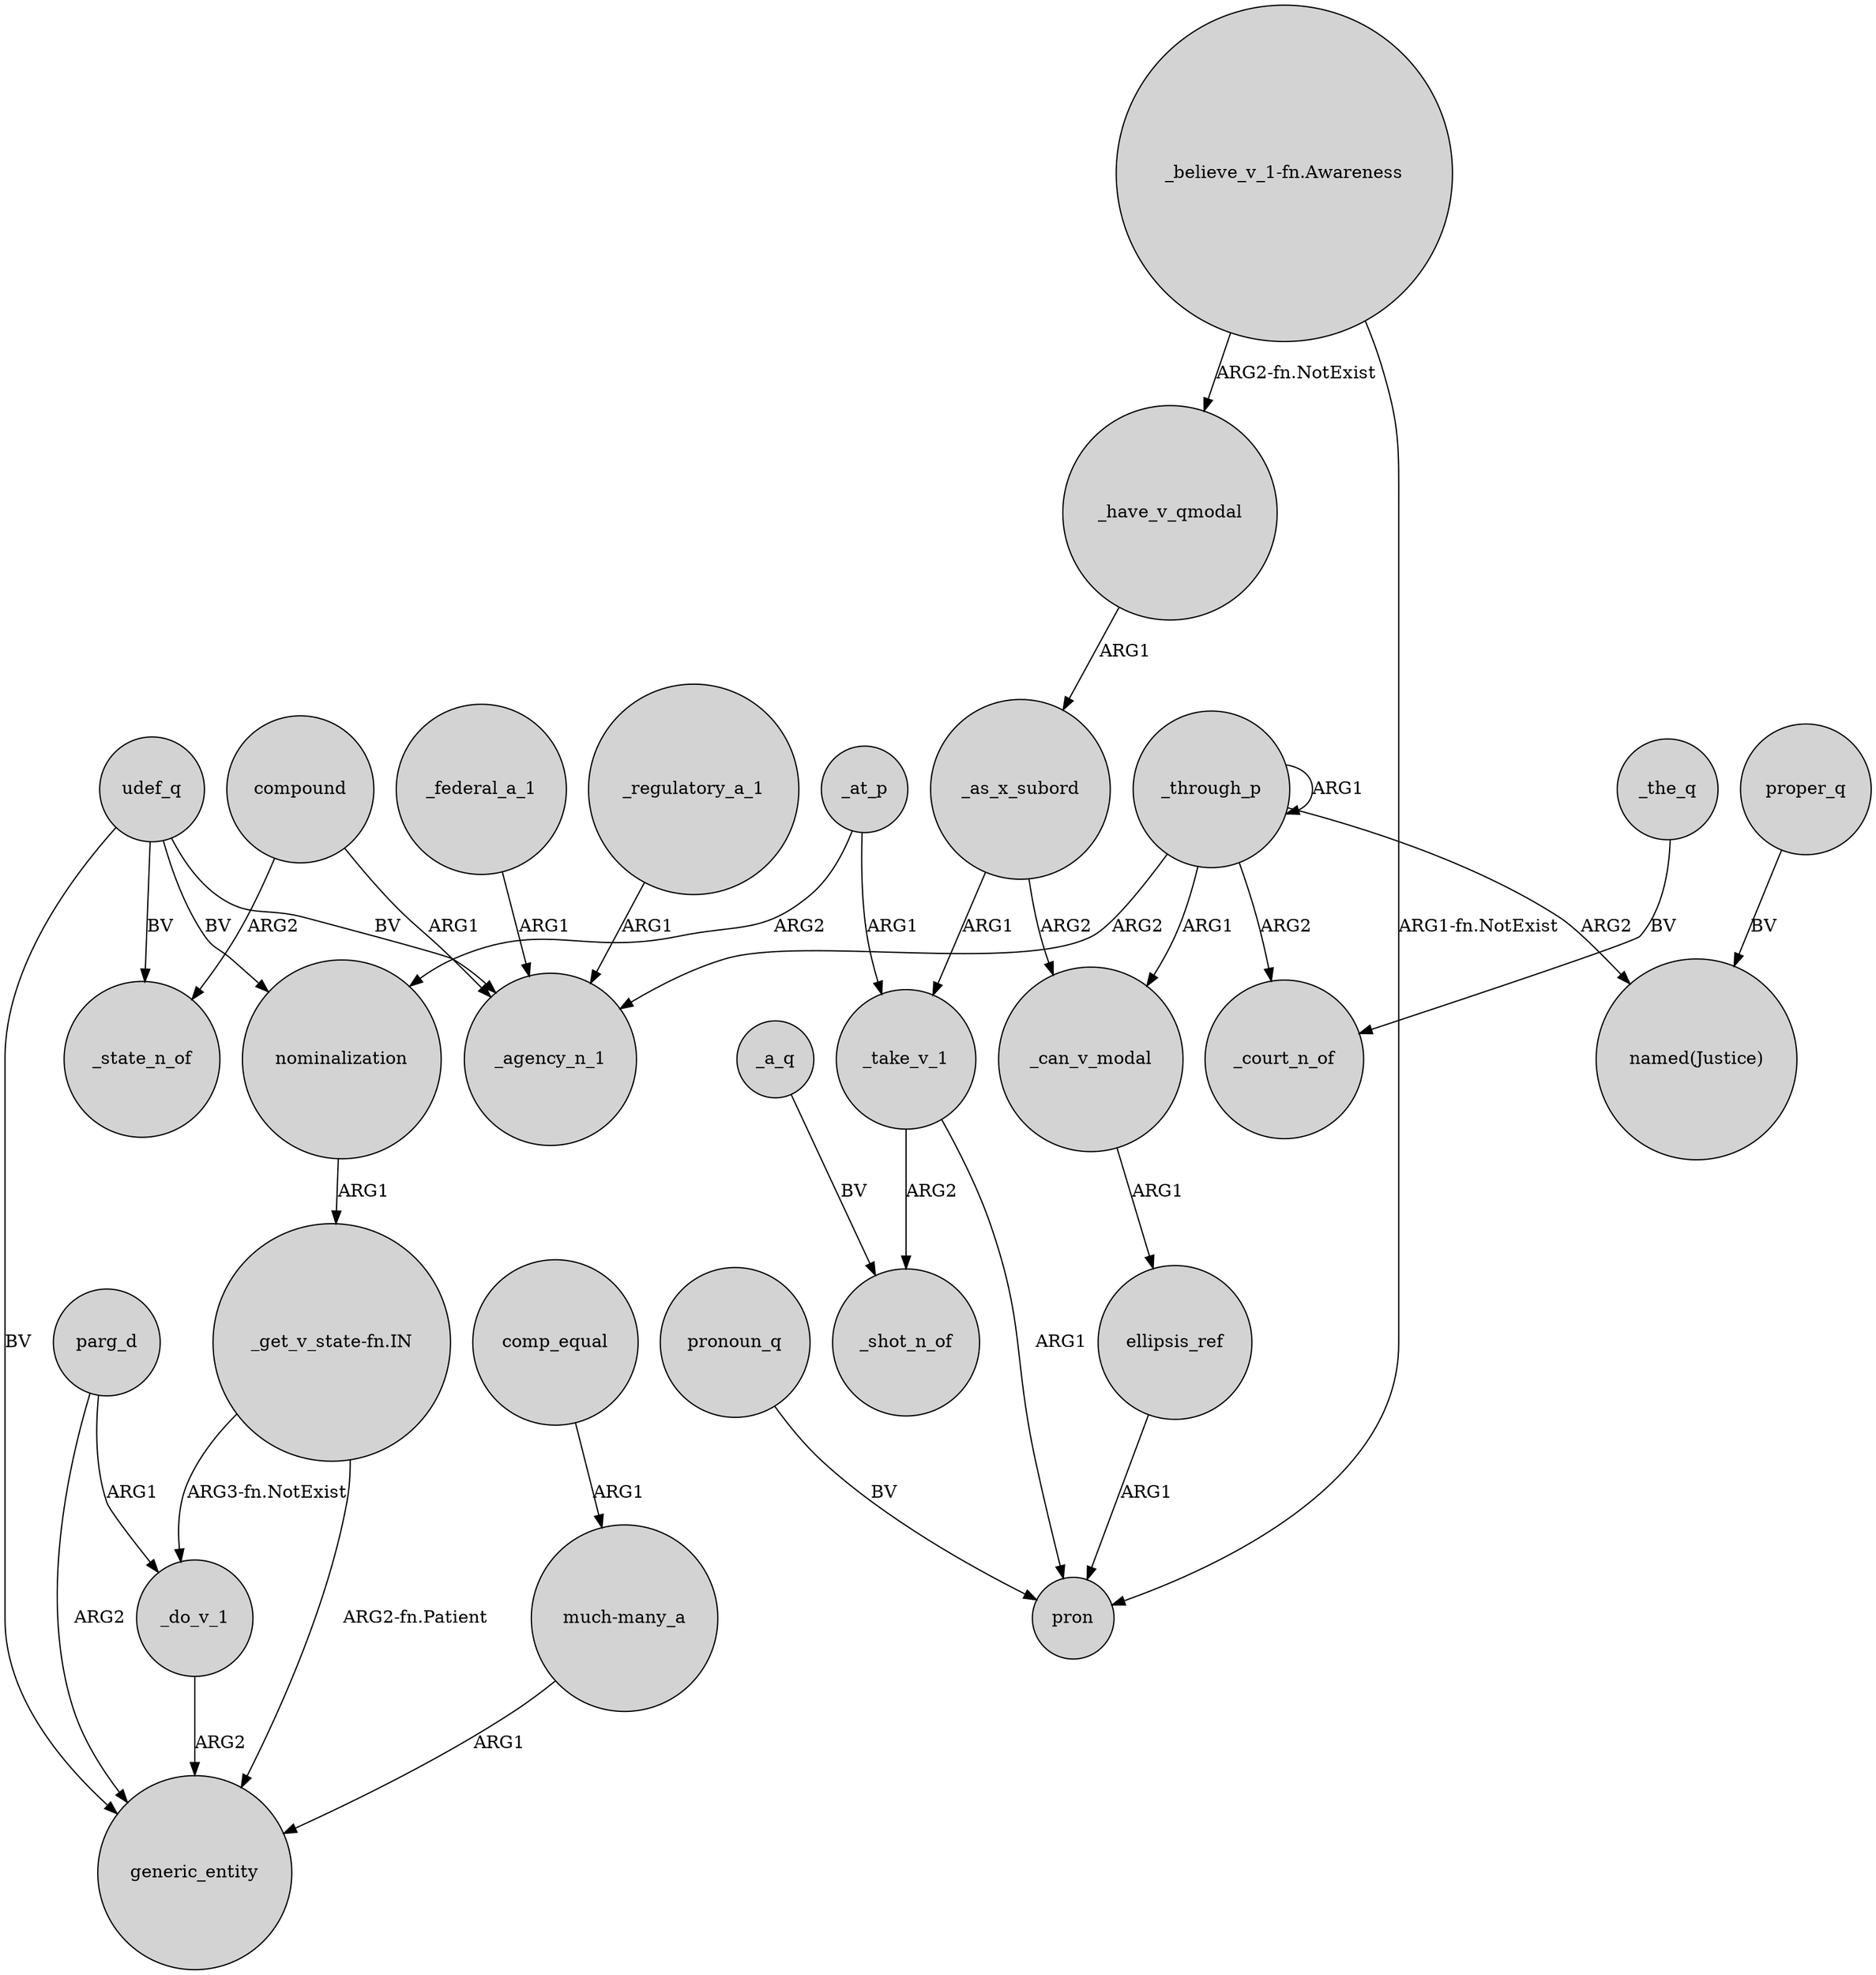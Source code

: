 digraph {
	node [shape=circle style=filled]
	"_get_v_state-fn.IN" -> generic_entity [label="ARG2-fn.Patient"]
	parg_d -> _do_v_1 [label=ARG1]
	compound -> _agency_n_1 [label=ARG1]
	udef_q -> generic_entity [label=BV]
	_take_v_1 -> _shot_n_of [label=ARG2]
	"_get_v_state-fn.IN" -> _do_v_1 [label="ARG3-fn.NotExist"]
	_through_p -> "named(Justice)" [label=ARG2]
	_through_p -> _can_v_modal [label=ARG1]
	"much-many_a" -> generic_entity [label=ARG1]
	parg_d -> generic_entity [label=ARG2]
	udef_q -> _state_n_of [label=BV]
	_as_x_subord -> _can_v_modal [label=ARG2]
	_the_q -> _court_n_of [label=BV]
	_have_v_qmodal -> _as_x_subord [label=ARG1]
	_at_p -> _take_v_1 [label=ARG1]
	comp_equal -> "much-many_a" [label=ARG1]
	"_believe_v_1-fn.Awareness" -> _have_v_qmodal [label="ARG2-fn.NotExist"]
	ellipsis_ref -> pron [label=ARG1]
	_through_p -> _agency_n_1 [label=ARG2]
	compound -> _state_n_of [label=ARG2]
	_take_v_1 -> pron [label=ARG1]
	_a_q -> _shot_n_of [label=BV]
	_do_v_1 -> generic_entity [label=ARG2]
	_through_p -> _through_p [label=ARG1]
	pronoun_q -> pron [label=BV]
	proper_q -> "named(Justice)" [label=BV]
	_regulatory_a_1 -> _agency_n_1 [label=ARG1]
	nominalization -> "_get_v_state-fn.IN" [label=ARG1]
	udef_q -> nominalization [label=BV]
	_at_p -> nominalization [label=ARG2]
	udef_q -> _agency_n_1 [label=BV]
	_federal_a_1 -> _agency_n_1 [label=ARG1]
	_as_x_subord -> _take_v_1 [label=ARG1]
	_through_p -> _court_n_of [label=ARG2]
	"_believe_v_1-fn.Awareness" -> pron [label="ARG1-fn.NotExist"]
	_can_v_modal -> ellipsis_ref [label=ARG1]
}
